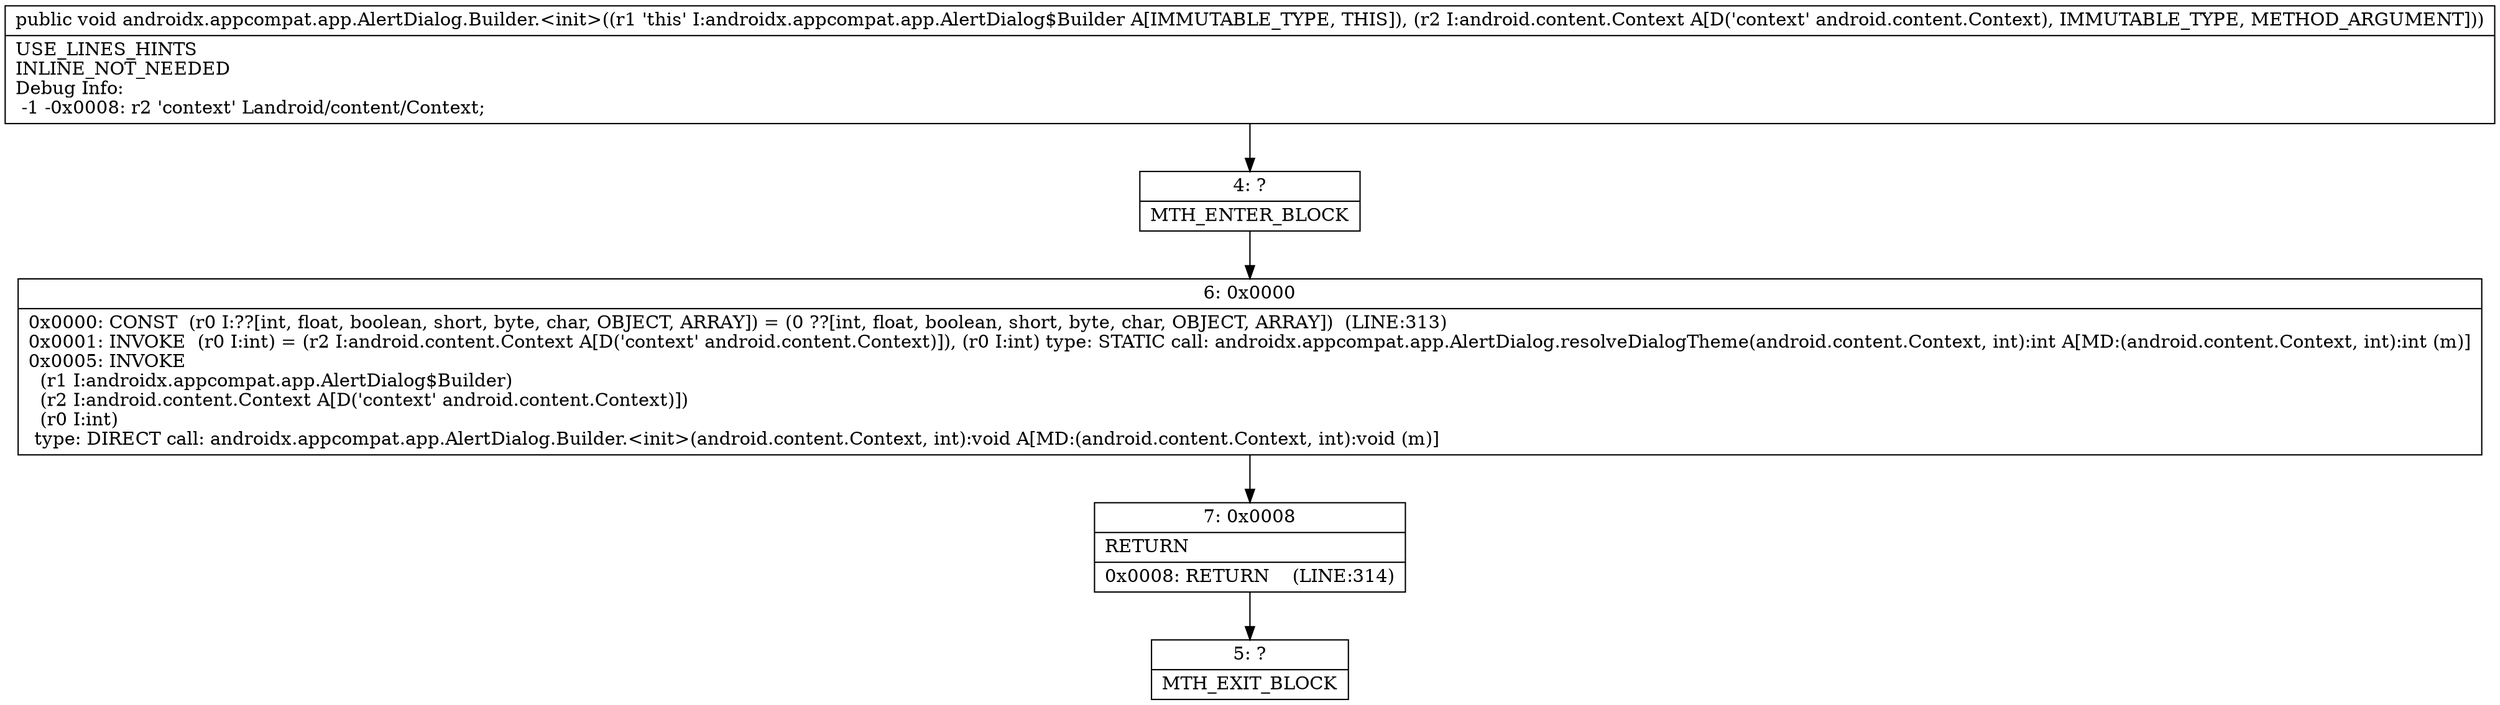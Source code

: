 digraph "CFG forandroidx.appcompat.app.AlertDialog.Builder.\<init\>(Landroid\/content\/Context;)V" {
Node_4 [shape=record,label="{4\:\ ?|MTH_ENTER_BLOCK\l}"];
Node_6 [shape=record,label="{6\:\ 0x0000|0x0000: CONST  (r0 I:??[int, float, boolean, short, byte, char, OBJECT, ARRAY]) = (0 ??[int, float, boolean, short, byte, char, OBJECT, ARRAY])  (LINE:313)\l0x0001: INVOKE  (r0 I:int) = (r2 I:android.content.Context A[D('context' android.content.Context)]), (r0 I:int) type: STATIC call: androidx.appcompat.app.AlertDialog.resolveDialogTheme(android.content.Context, int):int A[MD:(android.content.Context, int):int (m)]\l0x0005: INVOKE  \l  (r1 I:androidx.appcompat.app.AlertDialog$Builder)\l  (r2 I:android.content.Context A[D('context' android.content.Context)])\l  (r0 I:int)\l type: DIRECT call: androidx.appcompat.app.AlertDialog.Builder.\<init\>(android.content.Context, int):void A[MD:(android.content.Context, int):void (m)]\l}"];
Node_7 [shape=record,label="{7\:\ 0x0008|RETURN\l|0x0008: RETURN    (LINE:314)\l}"];
Node_5 [shape=record,label="{5\:\ ?|MTH_EXIT_BLOCK\l}"];
MethodNode[shape=record,label="{public void androidx.appcompat.app.AlertDialog.Builder.\<init\>((r1 'this' I:androidx.appcompat.app.AlertDialog$Builder A[IMMUTABLE_TYPE, THIS]), (r2 I:android.content.Context A[D('context' android.content.Context), IMMUTABLE_TYPE, METHOD_ARGUMENT]))  | USE_LINES_HINTS\lINLINE_NOT_NEEDED\lDebug Info:\l  \-1 \-0x0008: r2 'context' Landroid\/content\/Context;\l}"];
MethodNode -> Node_4;Node_4 -> Node_6;
Node_6 -> Node_7;
Node_7 -> Node_5;
}

